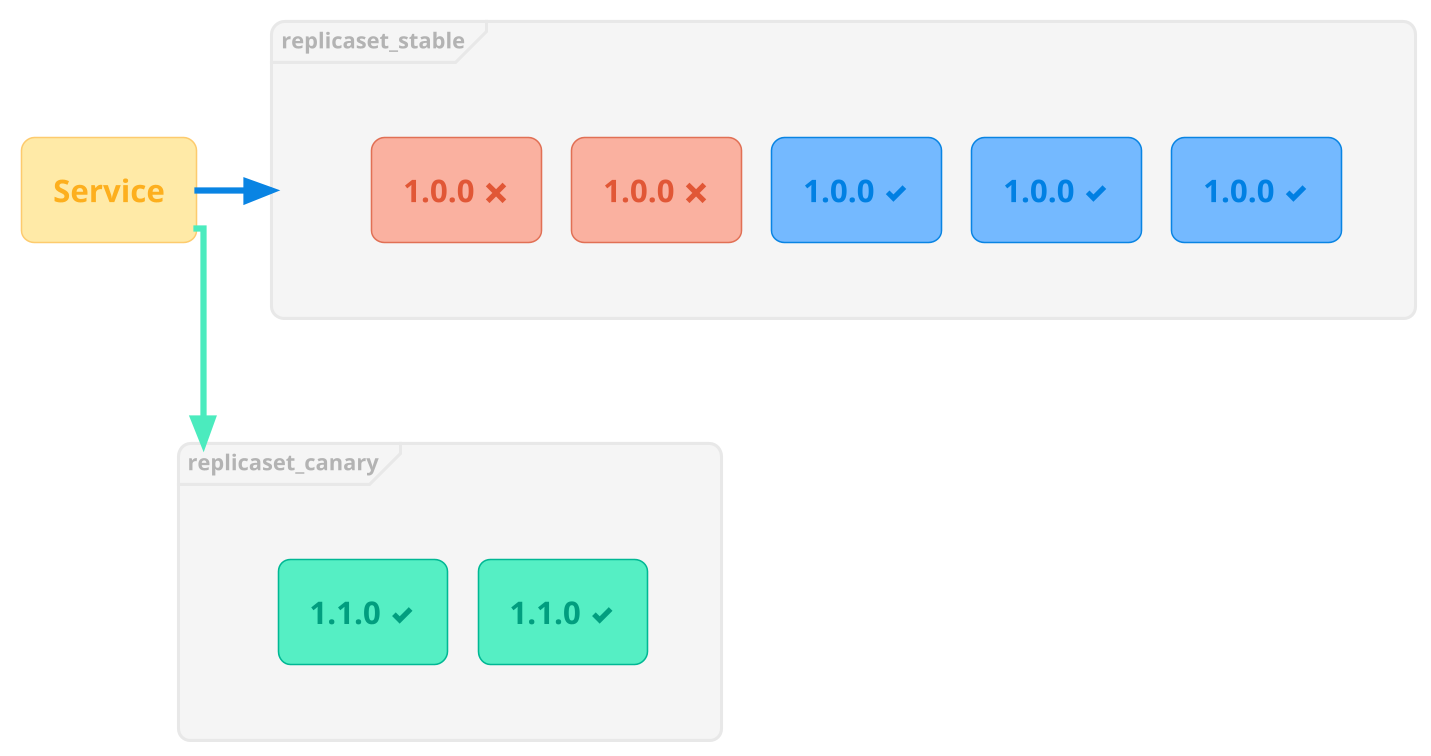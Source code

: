 @startuml canary_release_02

!pragma teoz true
hide stereotype
skinparam dpi 300
skinparam linetype ortho
skinparam defaultFontSize 10
skinparam shadowing false

skinparam nodesep 10

skinparam RoundCorner 8
skinparam ArrowColor #9DADC1
skinparam ArrowThickness 2
skinParam ArrowFontSize 5

skinparam defaultTextAlignment right

skinparam frame<<ReplicaSet>> {
  BackgroundColor #F5F5F5

  BorderColor #E8E8E8

  FontColor #B3B3B3
  FontSize 7
  FontStyle bold
}

skinparam frame<<ReplicaSetRed>> {
  BackgroundColor #FFD1C7

  BorderColor #FF7F60

  FontColor #FF7F60
  FontSize 7
  FontStyle bold
}

skinparam frame<<ReplicaSetBlue>> {
  BackgroundColor #B3D8FF

  BorderColor #8CC4FF

  FontColor #77A7D9
  FontSize 7
  FontStyle bold
}

skinparam frame<<ReplicaSetGreen>> {
  BackgroundColor #B3FFEA
  
  BorderColor #4BEBBE

  FontColor #00b894
  FontSize 7
  FontStyle bold
}

skinparam rectangle<<Service>> {
  BackgroundColor #ffeaa7
  BorderColor #fdcb6e
  FontStyle Bold
  FontColor #FDAF1E
}

skinparam rectangle<<Pod>> {
  BackgroundColor #E6E6E6
  BorderColor #D4D4D4

  FontStyle Bold
  FontColor #B3B3B3
}


skinparam rectangle<<PodGreen>> {
  BackgroundColor #55efc4
  BorderColor #00b894

  FontStyle Bold
  FontColor #019E7F
}

skinparam rectangle<<PodBlue>> {
  BackgroundColor #74b9ff
  BorderColor #0984e3

  FontStyle Bold
  FontColor #0080E3
}

skinparam rectangle<<PodRed>> {
  BackgroundColor #fab1a0
  BorderColor #e17055

  FontStyle Bold
  FontColor #E15736
}

rectangle "Service" as service <<Service>>

service -[#0984e3]right->> replicaset_stable
service -[#4BEBBE]right->> replicaset_canary

together {
  frame "ReplicaSet" as replicaset_stable <<ReplicaSet>> {
    rectangle "1.0.0 <&x>" as replica_stable_01 <<PodRed>>
    rectangle "1.0.0 <&x>" as replica_stable_02 <<PodRed>>
    rectangle "1.0.0 <&check>" as replica_stable_03 <<PodBlue>>
    rectangle "1.0.0 <&check>" as replica_stable_04 <<PodBlue>>
    rectangle "1.0.0 <&check>" as replica_stable_05 <<PodBlue>>

    replica_stable_01 -[hidden]right- replica_stable_02
    replica_stable_02 -[hidden]right- replica_stable_03
    replica_stable_03 -[hidden]right- replica_stable_04
    replica_stable_04 -[hidden]right- replica_stable_05
  }

  frame "ReplicaSet" as replicaset_canary <<ReplicaSet>> {
    rectangle "1.1.0 <&check>" as replica_canary_01 <<PodGreen>>
    rectangle "1.1.0 <&check>" as replica_canary_02 <<PodGreen>>

    replica_canary_01 -[hidden]right- replica_canary_02
  }

  replicaset_stable -[hidden]down- replicaset_canary
}


@enduml